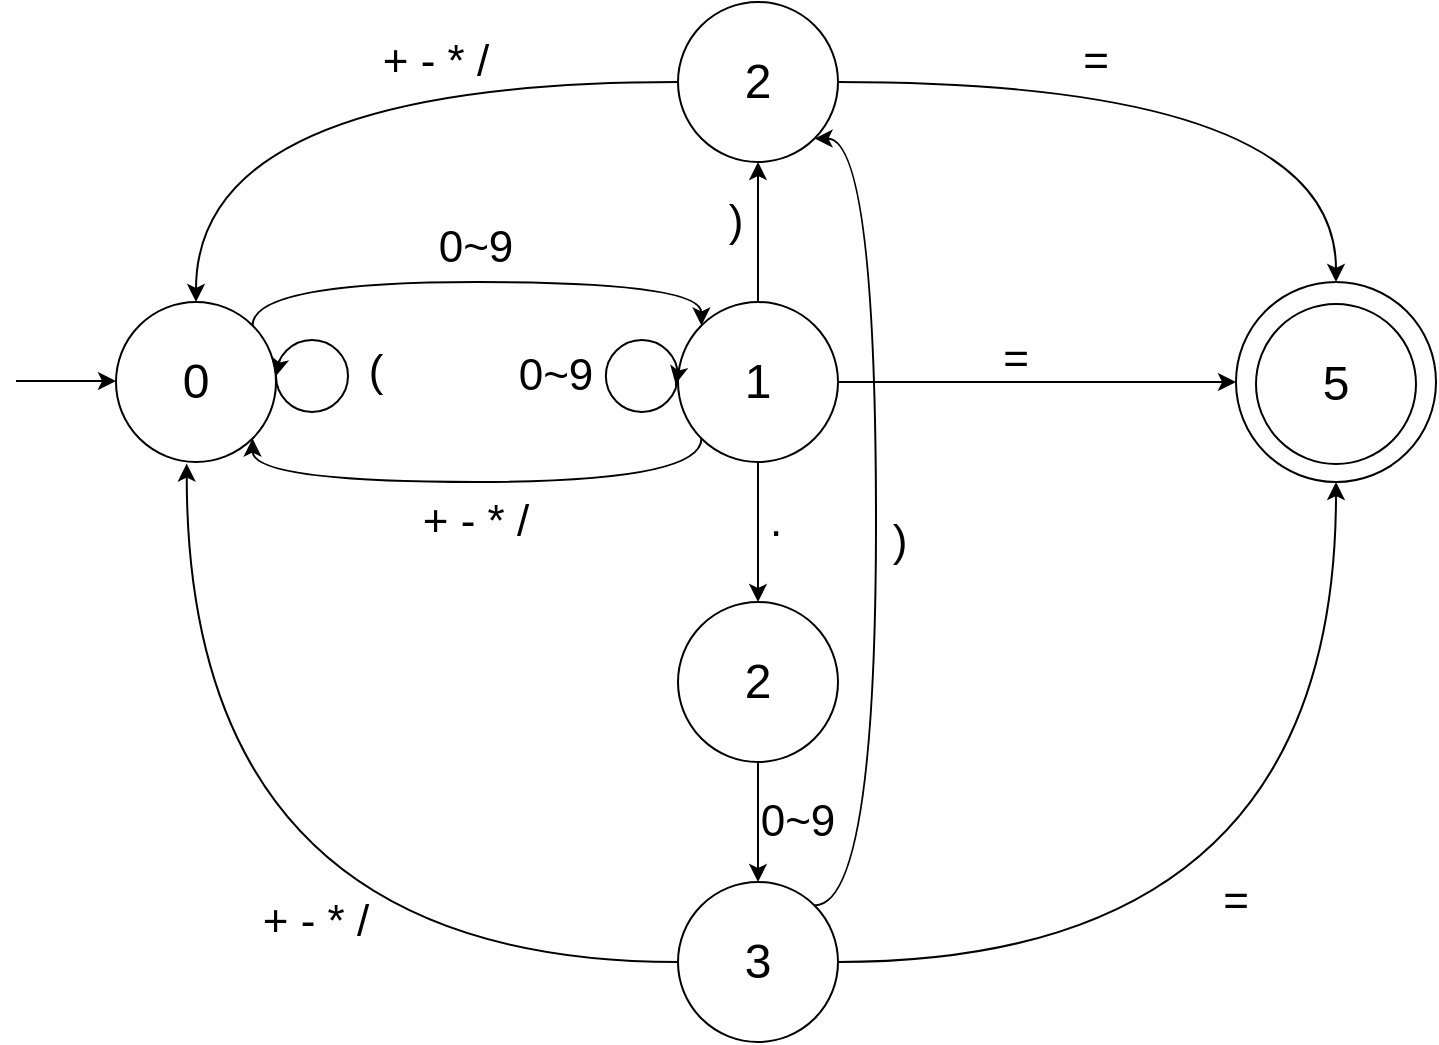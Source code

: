 <mxfile version="13.0.3" type="device"><diagram id="63l2MTeA1yXQts29zwWN" name="第 1 页"><mxGraphModel dx="358" dy="685" grid="1" gridSize="10" guides="1" tooltips="1" connect="1" arrows="1" fold="1" page="1" pageScale="1" pageWidth="827" pageHeight="1169" math="0" shadow="0"><root><mxCell id="0"/><mxCell id="1" parent="0"/><mxCell id="zBC0TRC2eHgrWCEnP-_4-4" value="(" style="text;html=1;strokeColor=none;fillColor=none;align=center;verticalAlign=middle;whiteSpace=wrap;rounded=0;fontSize=22;" vertex="1" parent="1"><mxGeometry x="1030" y="565" width="40" height="20" as="geometry"/></mxCell><mxCell id="zBC0TRC2eHgrWCEnP-_4-18" style="edgeStyle=orthogonalEdgeStyle;curved=1;rounded=0;orthogonalLoop=1;jettySize=auto;html=1;exitX=1;exitY=0;exitDx=0;exitDy=0;entryX=0;entryY=0;entryDx=0;entryDy=0;" edge="1" parent="1" source="zBC0TRC2eHgrWCEnP-_4-5" target="zBC0TRC2eHgrWCEnP-_4-15"><mxGeometry relative="1" as="geometry"><Array as="points"><mxPoint x="988" y="530"/><mxPoint x="1213" y="530"/></Array></mxGeometry></mxCell><mxCell id="zBC0TRC2eHgrWCEnP-_4-5" value="&lt;font style=&quot;font-size: 24px&quot;&gt;0&lt;/font&gt;" style="ellipse;whiteSpace=wrap;html=1;aspect=fixed;" vertex="1" parent="1"><mxGeometry x="920" y="540" width="80" height="80" as="geometry"/></mxCell><mxCell id="zBC0TRC2eHgrWCEnP-_4-7" style="edgeStyle=orthogonalEdgeStyle;rounded=0;orthogonalLoop=1;jettySize=auto;html=1;" edge="1" parent="1"><mxGeometry relative="1" as="geometry"><mxPoint x="920" y="579.5" as="targetPoint"/><mxPoint x="870" y="579.5" as="sourcePoint"/></mxGeometry></mxCell><mxCell id="zBC0TRC2eHgrWCEnP-_4-8" value="" style="group" vertex="1" connectable="0" parent="1"><mxGeometry x="1480" y="530" width="100" height="100" as="geometry"/></mxCell><mxCell id="zBC0TRC2eHgrWCEnP-_4-9" value="" style="group" vertex="1" connectable="0" parent="zBC0TRC2eHgrWCEnP-_4-8"><mxGeometry width="100" height="100" as="geometry"/></mxCell><mxCell id="zBC0TRC2eHgrWCEnP-_4-10" value="" style="ellipse;whiteSpace=wrap;html=1;aspect=fixed;" vertex="1" parent="zBC0TRC2eHgrWCEnP-_4-9"><mxGeometry width="100" height="100" as="geometry"/></mxCell><mxCell id="zBC0TRC2eHgrWCEnP-_4-11" value="&lt;font style=&quot;font-size: 24px&quot;&gt;5&lt;/font&gt;" style="ellipse;whiteSpace=wrap;html=1;aspect=fixed;" vertex="1" parent="1"><mxGeometry x="1490" y="541" width="80" height="80" as="geometry"/></mxCell><mxCell id="zBC0TRC2eHgrWCEnP-_4-19" style="edgeStyle=orthogonalEdgeStyle;curved=1;rounded=0;orthogonalLoop=1;jettySize=auto;html=1;exitX=0;exitY=1;exitDx=0;exitDy=0;entryX=1;entryY=1;entryDx=0;entryDy=0;" edge="1" parent="1" source="zBC0TRC2eHgrWCEnP-_4-15" target="zBC0TRC2eHgrWCEnP-_4-5"><mxGeometry relative="1" as="geometry"><Array as="points"><mxPoint x="1213" y="630"/><mxPoint x="988" y="630"/></Array></mxGeometry></mxCell><mxCell id="zBC0TRC2eHgrWCEnP-_4-25" style="edgeStyle=orthogonalEdgeStyle;curved=1;rounded=0;orthogonalLoop=1;jettySize=auto;html=1;entryX=0;entryY=0.5;entryDx=0;entryDy=0;" edge="1" parent="1" source="zBC0TRC2eHgrWCEnP-_4-15" target="zBC0TRC2eHgrWCEnP-_4-10"><mxGeometry relative="1" as="geometry"/></mxCell><mxCell id="zBC0TRC2eHgrWCEnP-_4-32" style="edgeStyle=orthogonalEdgeStyle;curved=1;rounded=0;orthogonalLoop=1;jettySize=auto;html=1;entryX=0.5;entryY=0;entryDx=0;entryDy=0;" edge="1" parent="1" source="zBC0TRC2eHgrWCEnP-_4-15" target="zBC0TRC2eHgrWCEnP-_4-30"><mxGeometry relative="1" as="geometry"/></mxCell><mxCell id="zBC0TRC2eHgrWCEnP-_4-52" style="edgeStyle=orthogonalEdgeStyle;curved=1;rounded=0;orthogonalLoop=1;jettySize=auto;html=1;entryX=0.5;entryY=1;entryDx=0;entryDy=0;" edge="1" parent="1" source="zBC0TRC2eHgrWCEnP-_4-15" target="zBC0TRC2eHgrWCEnP-_4-41"><mxGeometry relative="1" as="geometry"/></mxCell><mxCell id="zBC0TRC2eHgrWCEnP-_4-15" value="&lt;font style=&quot;font-size: 24px&quot;&gt;1&lt;/font&gt;" style="ellipse;whiteSpace=wrap;html=1;aspect=fixed;" vertex="1" parent="1"><mxGeometry x="1201" y="540" width="80" height="80" as="geometry"/></mxCell><mxCell id="zBC0TRC2eHgrWCEnP-_4-17" value="0~9" style="text;html=1;strokeColor=none;fillColor=none;align=center;verticalAlign=middle;whiteSpace=wrap;rounded=0;fontSize=22;" vertex="1" parent="1"><mxGeometry x="1080" y="503" width="40" height="20" as="geometry"/></mxCell><mxCell id="zBC0TRC2eHgrWCEnP-_4-20" value="+ - * /" style="text;html=1;strokeColor=none;fillColor=none;align=center;verticalAlign=middle;whiteSpace=wrap;rounded=0;fontSize=22;" vertex="1" parent="1"><mxGeometry x="1060" y="640" width="80" height="20" as="geometry"/></mxCell><mxCell id="zBC0TRC2eHgrWCEnP-_4-24" value="0~9" style="text;html=1;strokeColor=none;fillColor=none;align=center;verticalAlign=middle;whiteSpace=wrap;rounded=0;fontSize=22;" vertex="1" parent="1"><mxGeometry x="1120" y="567" width="40" height="20" as="geometry"/></mxCell><mxCell id="zBC0TRC2eHgrWCEnP-_4-27" value="=" style="text;html=1;strokeColor=none;fillColor=none;align=center;verticalAlign=middle;whiteSpace=wrap;rounded=0;fontSize=22;" vertex="1" parent="1"><mxGeometry x="1350" y="559" width="40" height="20" as="geometry"/></mxCell><mxCell id="zBC0TRC2eHgrWCEnP-_4-28" value="" style="ellipse;whiteSpace=wrap;html=1;aspect=fixed;fontSize=22;rotation=-90;" vertex="1" parent="1"><mxGeometry x="1164.93" y="559" width="36" height="36" as="geometry"/></mxCell><mxCell id="zBC0TRC2eHgrWCEnP-_4-29" style="edgeStyle=orthogonalEdgeStyle;curved=1;rounded=0;orthogonalLoop=1;jettySize=auto;html=1;entryX=0.386;entryY=0.968;entryDx=0;entryDy=0;entryPerimeter=0;startArrow=none;startFill=0;endArrow=classic;endFill=1;fontSize=22;" edge="1" parent="1" target="zBC0TRC2eHgrWCEnP-_4-28"><mxGeometry relative="1" as="geometry"><mxPoint x="1200" y="582" as="sourcePoint"/><mxPoint x="1204.93" y="580.32" as="targetPoint"/><Array as="points"><mxPoint x="1200" y="580"/><mxPoint x="1200" y="580"/></Array></mxGeometry></mxCell><mxCell id="zBC0TRC2eHgrWCEnP-_4-33" style="edgeStyle=orthogonalEdgeStyle;curved=1;rounded=0;orthogonalLoop=1;jettySize=auto;html=1;entryX=0.5;entryY=0;entryDx=0;entryDy=0;" edge="1" parent="1" source="zBC0TRC2eHgrWCEnP-_4-30" target="zBC0TRC2eHgrWCEnP-_4-31"><mxGeometry relative="1" as="geometry"/></mxCell><mxCell id="zBC0TRC2eHgrWCEnP-_4-30" value="&lt;font style=&quot;font-size: 24px&quot;&gt;2&lt;/font&gt;" style="ellipse;whiteSpace=wrap;html=1;aspect=fixed;" vertex="1" parent="1"><mxGeometry x="1201" y="690" width="80" height="80" as="geometry"/></mxCell><mxCell id="zBC0TRC2eHgrWCEnP-_4-37" style="edgeStyle=orthogonalEdgeStyle;curved=1;rounded=0;orthogonalLoop=1;jettySize=auto;html=1;entryX=0.442;entryY=1.01;entryDx=0;entryDy=0;entryPerimeter=0;" edge="1" parent="1" source="zBC0TRC2eHgrWCEnP-_4-31" target="zBC0TRC2eHgrWCEnP-_4-5"><mxGeometry relative="1" as="geometry"/></mxCell><mxCell id="zBC0TRC2eHgrWCEnP-_4-38" style="edgeStyle=orthogonalEdgeStyle;curved=1;rounded=0;orthogonalLoop=1;jettySize=auto;html=1;entryX=0.5;entryY=1;entryDx=0;entryDy=0;" edge="1" parent="1" source="zBC0TRC2eHgrWCEnP-_4-31" target="zBC0TRC2eHgrWCEnP-_4-10"><mxGeometry relative="1" as="geometry"/></mxCell><mxCell id="zBC0TRC2eHgrWCEnP-_4-50" style="edgeStyle=orthogonalEdgeStyle;curved=1;rounded=0;orthogonalLoop=1;jettySize=auto;html=1;exitX=1;exitY=0;exitDx=0;exitDy=0;entryX=1;entryY=1;entryDx=0;entryDy=0;" edge="1" parent="1" source="zBC0TRC2eHgrWCEnP-_4-31" target="zBC0TRC2eHgrWCEnP-_4-41"><mxGeometry relative="1" as="geometry"><Array as="points"><mxPoint x="1300" y="842"/><mxPoint x="1300" y="458"/></Array></mxGeometry></mxCell><mxCell id="zBC0TRC2eHgrWCEnP-_4-31" value="&lt;font style=&quot;font-size: 24px&quot;&gt;3&lt;/font&gt;" style="ellipse;whiteSpace=wrap;html=1;aspect=fixed;" vertex="1" parent="1"><mxGeometry x="1201" y="830" width="80" height="80" as="geometry"/></mxCell><mxCell id="zBC0TRC2eHgrWCEnP-_4-34" value="." style="text;html=1;strokeColor=none;fillColor=none;align=center;verticalAlign=middle;whiteSpace=wrap;rounded=0;fontSize=22;" vertex="1" parent="1"><mxGeometry x="1230" y="640" width="40" height="20" as="geometry"/></mxCell><mxCell id="zBC0TRC2eHgrWCEnP-_4-35" value="0~9" style="text;html=1;strokeColor=none;fillColor=none;align=center;verticalAlign=middle;whiteSpace=wrap;rounded=0;fontSize=22;" vertex="1" parent="1"><mxGeometry x="1241" y="790" width="40" height="20" as="geometry"/></mxCell><mxCell id="zBC0TRC2eHgrWCEnP-_4-39" value="+ - * /" style="text;html=1;strokeColor=none;fillColor=none;align=center;verticalAlign=middle;whiteSpace=wrap;rounded=0;fontSize=22;" vertex="1" parent="1"><mxGeometry x="980" y="840" width="80" height="20" as="geometry"/></mxCell><mxCell id="zBC0TRC2eHgrWCEnP-_4-40" value="=" style="text;html=1;strokeColor=none;fillColor=none;align=center;verticalAlign=middle;whiteSpace=wrap;rounded=0;fontSize=22;" vertex="1" parent="1"><mxGeometry x="1460" y="830" width="40" height="20" as="geometry"/></mxCell><mxCell id="zBC0TRC2eHgrWCEnP-_4-45" style="edgeStyle=orthogonalEdgeStyle;curved=1;rounded=0;orthogonalLoop=1;jettySize=auto;html=1;entryX=0.5;entryY=0;entryDx=0;entryDy=0;" edge="1" parent="1" source="zBC0TRC2eHgrWCEnP-_4-41" target="zBC0TRC2eHgrWCEnP-_4-5"><mxGeometry relative="1" as="geometry"/></mxCell><mxCell id="zBC0TRC2eHgrWCEnP-_4-46" style="edgeStyle=orthogonalEdgeStyle;curved=1;rounded=0;orthogonalLoop=1;jettySize=auto;html=1;entryX=0.5;entryY=0;entryDx=0;entryDy=0;" edge="1" parent="1" source="zBC0TRC2eHgrWCEnP-_4-41" target="zBC0TRC2eHgrWCEnP-_4-10"><mxGeometry relative="1" as="geometry"/></mxCell><mxCell id="zBC0TRC2eHgrWCEnP-_4-41" value="&lt;font style=&quot;font-size: 24px&quot;&gt;2&lt;/font&gt;" style="ellipse;whiteSpace=wrap;html=1;aspect=fixed;" vertex="1" parent="1"><mxGeometry x="1201" y="390" width="80" height="80" as="geometry"/></mxCell><mxCell id="zBC0TRC2eHgrWCEnP-_4-42" value="" style="ellipse;whiteSpace=wrap;html=1;aspect=fixed;fontSize=22;direction=south;rotation=90;" vertex="1" parent="1"><mxGeometry x="1000" y="559" width="36" height="36" as="geometry"/></mxCell><mxCell id="zBC0TRC2eHgrWCEnP-_4-44" style="rounded=0;orthogonalLoop=1;jettySize=auto;html=1;exitX=0.949;exitY=0.717;exitDx=0;exitDy=0;entryX=1;entryY=0.5;entryDx=0;entryDy=0;fontSize=24;dashed=1;dashPattern=1 4;exitPerimeter=0;" edge="1" parent="1" source="zBC0TRC2eHgrWCEnP-_4-42" target="zBC0TRC2eHgrWCEnP-_4-42"><mxGeometry relative="1" as="geometry"/></mxCell><mxCell id="zBC0TRC2eHgrWCEnP-_4-48" value="+ - * /" style="text;html=1;strokeColor=none;fillColor=none;align=center;verticalAlign=middle;whiteSpace=wrap;rounded=0;fontSize=22;" vertex="1" parent="1"><mxGeometry x="1040" y="410" width="80" height="20" as="geometry"/></mxCell><mxCell id="zBC0TRC2eHgrWCEnP-_4-49" value="=" style="text;html=1;strokeColor=none;fillColor=none;align=center;verticalAlign=middle;whiteSpace=wrap;rounded=0;fontSize=22;" vertex="1" parent="1"><mxGeometry x="1390" y="410" width="40" height="20" as="geometry"/></mxCell><mxCell id="zBC0TRC2eHgrWCEnP-_4-51" value=")" style="text;html=1;strokeColor=none;fillColor=none;align=center;verticalAlign=middle;whiteSpace=wrap;rounded=0;fontSize=22;" vertex="1" parent="1"><mxGeometry x="1292" y="650" width="40" height="20" as="geometry"/></mxCell><mxCell id="zBC0TRC2eHgrWCEnP-_4-53" value=")" style="text;html=1;strokeColor=none;fillColor=none;align=center;verticalAlign=middle;whiteSpace=wrap;rounded=0;fontSize=22;" vertex="1" parent="1"><mxGeometry x="1210" y="490" width="40" height="20" as="geometry"/></mxCell></root></mxGraphModel></diagram></mxfile>